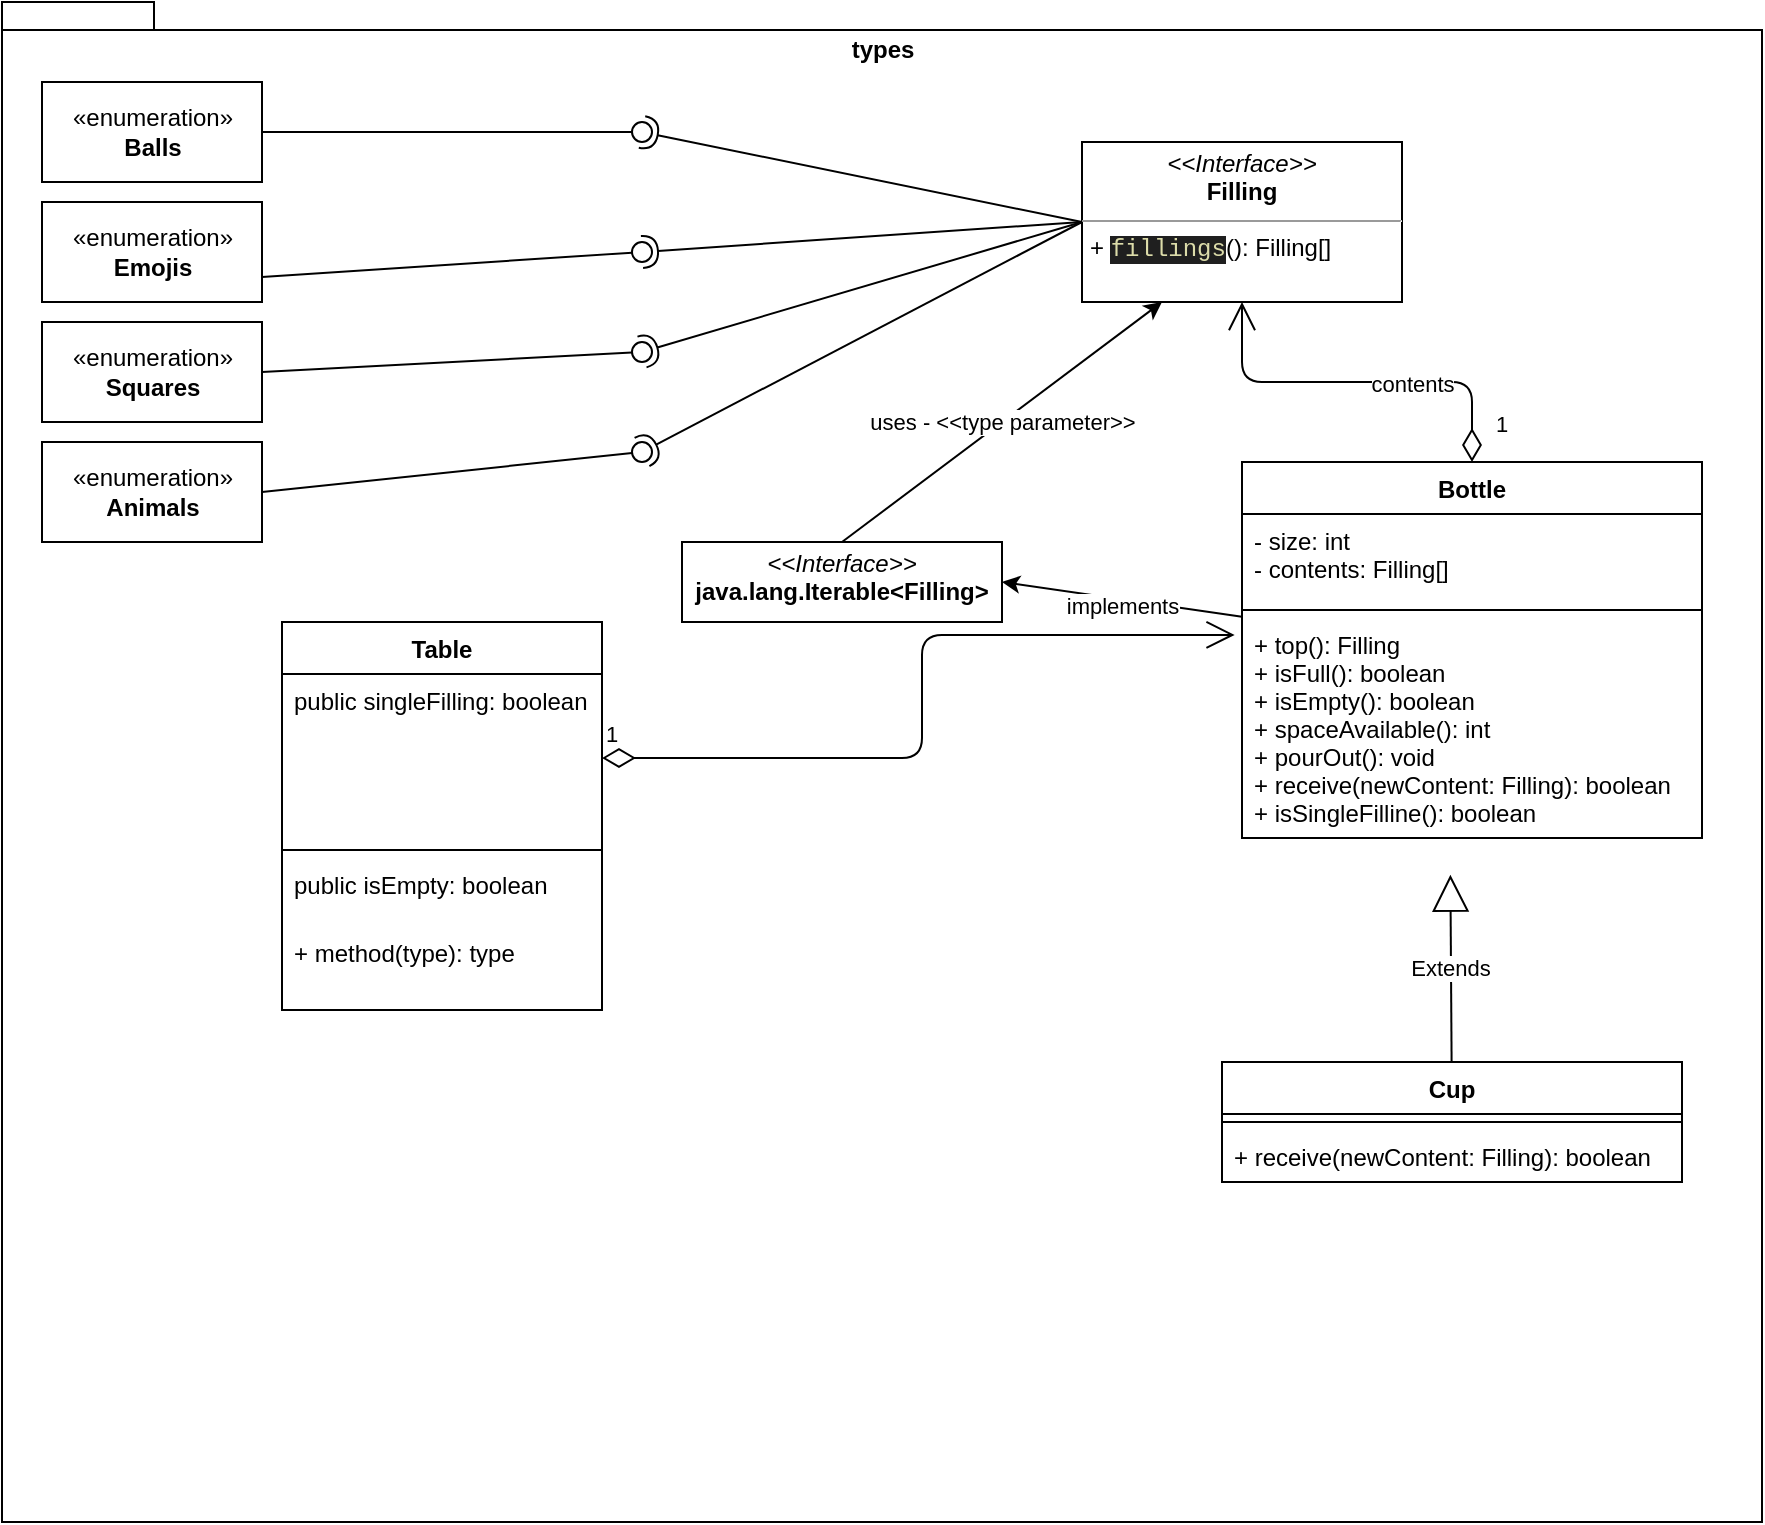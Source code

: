 <mxfile>
    <diagram id="LRD3oVfdMurfwdZFze9c" name="Page-1">
        <mxGraphModel dx="994" dy="576" grid="1" gridSize="10" guides="1" tooltips="1" connect="1" arrows="1" fold="1" page="1" pageScale="1" pageWidth="827" pageHeight="1169" math="0" shadow="0">
            <root>
                <mxCell id="0"/>
                <mxCell id="1" parent="0"/>
                <mxCell id="22" value="types" style="shape=folder;fontStyle=1;spacingTop=10;tabWidth=40;tabHeight=14;tabPosition=left;html=1;align=center;horizontal=1;verticalAlign=top;" vertex="1" parent="1">
                    <mxGeometry x="50" y="40" width="880" height="760" as="geometry"/>
                </mxCell>
                <mxCell id="53" style="edgeStyle=none;html=1;entryX=1;entryY=0.5;entryDx=0;entryDy=0;" edge="1" parent="1" source="17" target="52">
                    <mxGeometry relative="1" as="geometry"/>
                </mxCell>
                <mxCell id="54" value="implements" style="edgeLabel;html=1;align=center;verticalAlign=middle;resizable=0;points=[];" vertex="1" connectable="0" parent="53">
                    <mxGeometry x="0.004" y="2" relative="1" as="geometry">
                        <mxPoint y="1" as="offset"/>
                    </mxGeometry>
                </mxCell>
                <mxCell id="17" value="Bottle" style="swimlane;fontStyle=1;align=center;verticalAlign=top;childLayout=stackLayout;horizontal=1;startSize=26;horizontalStack=0;resizeParent=1;resizeParentMax=0;resizeLast=0;collapsible=1;marginBottom=0;" vertex="1" parent="1">
                    <mxGeometry x="670" y="270" width="230" height="188" as="geometry">
                        <mxRectangle x="600" y="363" width="70" height="30" as="alternateBounds"/>
                    </mxGeometry>
                </mxCell>
                <mxCell id="18" value="- size: int&#10;- contents: Filling[]" style="text;strokeColor=none;fillColor=none;align=left;verticalAlign=top;spacingLeft=4;spacingRight=4;overflow=hidden;rotatable=0;points=[[0,0.5],[1,0.5]];portConstraint=eastwest;" vertex="1" parent="17">
                    <mxGeometry y="26" width="230" height="44" as="geometry"/>
                </mxCell>
                <mxCell id="19" value="" style="line;strokeWidth=1;fillColor=none;align=left;verticalAlign=middle;spacingTop=-1;spacingLeft=3;spacingRight=3;rotatable=0;labelPosition=right;points=[];portConstraint=eastwest;strokeColor=inherit;" vertex="1" parent="17">
                    <mxGeometry y="70" width="230" height="8" as="geometry"/>
                </mxCell>
                <mxCell id="20" value="+ top(): Filling&#10;+ isFull(): boolean&#10;+ isEmpty(): boolean&#10;+ spaceAvailable(): int&#10;+ pourOut(): void&#10;+ receive(newContent: Filling): boolean&#10;+ isSingleFilline(): boolean" style="text;strokeColor=none;fillColor=none;align=left;verticalAlign=top;spacingLeft=4;spacingRight=4;overflow=hidden;rotatable=0;points=[[0,0.5],[1,0.5]];portConstraint=eastwest;" vertex="1" parent="17">
                    <mxGeometry y="78" width="230" height="110" as="geometry"/>
                </mxCell>
                <mxCell id="21" value="&lt;p style=&quot;margin:0px;margin-top:4px;text-align:center;&quot;&gt;&lt;i&gt;&amp;lt;&amp;lt;Interface&amp;gt;&amp;gt;&lt;/i&gt;&lt;br&gt;&lt;b&gt;Filling&lt;/b&gt;&lt;/p&gt;&lt;hr size=&quot;1&quot;&gt;&lt;p style=&quot;margin:0px;margin-left:4px;&quot;&gt;+&amp;nbsp;&lt;span style=&quot;color: rgb(220, 220, 170); background-color: rgb(31, 31, 31); font-family: Menlo, Monaco, &amp;quot;Courier New&amp;quot;, monospace;&quot;&gt;fillings&lt;/span&gt;&lt;span style=&quot;background-color: initial;&quot;&gt;(): Filling[]&lt;/span&gt;&lt;/p&gt;" style="verticalAlign=top;align=left;overflow=fill;fontSize=12;fontFamily=Helvetica;html=1;" vertex="1" parent="1">
                    <mxGeometry x="590" y="110" width="160" height="80" as="geometry"/>
                </mxCell>
                <mxCell id="29" value="«enumeration»&lt;br&gt;&lt;b&gt;Balls&lt;br&gt;&lt;/b&gt;" style="html=1;" vertex="1" parent="1">
                    <mxGeometry x="70" y="80" width="110" height="50" as="geometry"/>
                </mxCell>
                <mxCell id="30" value="«enumeration»&lt;br&gt;&lt;b&gt;Emojis&lt;br&gt;&lt;/b&gt;" style="html=1;" vertex="1" parent="1">
                    <mxGeometry x="70" y="140" width="110" height="50" as="geometry"/>
                </mxCell>
                <mxCell id="31" value="«enumeration»&lt;br&gt;&lt;b&gt;Squares&lt;br&gt;&lt;/b&gt;" style="html=1;" vertex="1" parent="1">
                    <mxGeometry x="70" y="200" width="110" height="50" as="geometry"/>
                </mxCell>
                <mxCell id="37" value="" style="rounded=0;orthogonalLoop=1;jettySize=auto;html=1;endArrow=none;endFill=0;sketch=0;sourcePerimeterSpacing=0;targetPerimeterSpacing=0;exitX=1;exitY=0.5;exitDx=0;exitDy=0;" edge="1" target="39" parent="1" source="29">
                    <mxGeometry relative="1" as="geometry">
                        <mxPoint x="350" y="105" as="sourcePoint"/>
                    </mxGeometry>
                </mxCell>
                <mxCell id="38" value="" style="rounded=0;orthogonalLoop=1;jettySize=auto;html=1;endArrow=halfCircle;endFill=0;entryX=0.5;entryY=0.5;endSize=6;strokeWidth=1;sketch=0;exitX=0;exitY=0.5;exitDx=0;exitDy=0;" edge="1" target="39" parent="1" source="21">
                    <mxGeometry relative="1" as="geometry">
                        <mxPoint x="390" y="105" as="sourcePoint"/>
                    </mxGeometry>
                </mxCell>
                <mxCell id="39" value="" style="ellipse;whiteSpace=wrap;html=1;align=center;aspect=fixed;resizable=0;points=[];outlineConnect=0;sketch=0;" vertex="1" parent="1">
                    <mxGeometry x="365" y="100" width="10" height="10" as="geometry"/>
                </mxCell>
                <mxCell id="40" value="" style="rounded=0;orthogonalLoop=1;jettySize=auto;html=1;endArrow=none;endFill=0;sketch=0;sourcePerimeterSpacing=0;targetPerimeterSpacing=0;exitX=1;exitY=0.75;exitDx=0;exitDy=0;" edge="1" target="42" parent="1" source="30">
                    <mxGeometry relative="1" as="geometry">
                        <mxPoint x="350" y="165" as="sourcePoint"/>
                    </mxGeometry>
                </mxCell>
                <mxCell id="41" value="" style="rounded=0;orthogonalLoop=1;jettySize=auto;html=1;endArrow=halfCircle;endFill=0;entryX=0.5;entryY=0.5;endSize=6;strokeWidth=1;sketch=0;exitX=0;exitY=0.5;exitDx=0;exitDy=0;" edge="1" target="42" parent="1" source="21">
                    <mxGeometry relative="1" as="geometry">
                        <mxPoint x="390" y="165" as="sourcePoint"/>
                    </mxGeometry>
                </mxCell>
                <mxCell id="42" value="" style="ellipse;whiteSpace=wrap;html=1;align=center;aspect=fixed;resizable=0;points=[];outlineConnect=0;sketch=0;" vertex="1" parent="1">
                    <mxGeometry x="365" y="160" width="10" height="10" as="geometry"/>
                </mxCell>
                <mxCell id="43" value="" style="rounded=0;orthogonalLoop=1;jettySize=auto;html=1;endArrow=none;endFill=0;sketch=0;sourcePerimeterSpacing=0;targetPerimeterSpacing=0;exitX=1;exitY=0.5;exitDx=0;exitDy=0;" edge="1" target="45" parent="1" source="31">
                    <mxGeometry relative="1" as="geometry">
                        <mxPoint x="350" y="215" as="sourcePoint"/>
                    </mxGeometry>
                </mxCell>
                <mxCell id="44" value="" style="rounded=0;orthogonalLoop=1;jettySize=auto;html=1;endArrow=halfCircle;endFill=0;entryX=0.5;entryY=0.5;endSize=6;strokeWidth=1;sketch=0;exitX=0;exitY=0.5;exitDx=0;exitDy=0;" edge="1" target="45" parent="1" source="21">
                    <mxGeometry relative="1" as="geometry">
                        <mxPoint x="390" y="215" as="sourcePoint"/>
                    </mxGeometry>
                </mxCell>
                <mxCell id="45" value="" style="ellipse;whiteSpace=wrap;html=1;align=center;aspect=fixed;resizable=0;points=[];outlineConnect=0;sketch=0;" vertex="1" parent="1">
                    <mxGeometry x="365" y="210" width="10" height="10" as="geometry"/>
                </mxCell>
                <mxCell id="46" value="«enumeration»&lt;br&gt;&lt;b&gt;Animals&lt;br&gt;&lt;/b&gt;" style="html=1;" vertex="1" parent="1">
                    <mxGeometry x="70" y="260" width="110" height="50" as="geometry"/>
                </mxCell>
                <mxCell id="47" value="" style="rounded=0;orthogonalLoop=1;jettySize=auto;html=1;endArrow=none;endFill=0;sketch=0;sourcePerimeterSpacing=0;targetPerimeterSpacing=0;exitX=1;exitY=0.5;exitDx=0;exitDy=0;" edge="1" target="49" parent="1" source="46">
                    <mxGeometry relative="1" as="geometry">
                        <mxPoint x="350" y="265" as="sourcePoint"/>
                    </mxGeometry>
                </mxCell>
                <mxCell id="48" value="" style="rounded=0;orthogonalLoop=1;jettySize=auto;html=1;endArrow=halfCircle;endFill=0;entryX=0.5;entryY=0.5;endSize=6;strokeWidth=1;sketch=0;exitX=0;exitY=0.5;exitDx=0;exitDy=0;" edge="1" target="49" parent="1" source="21">
                    <mxGeometry relative="1" as="geometry">
                        <mxPoint x="390" y="265" as="sourcePoint"/>
                    </mxGeometry>
                </mxCell>
                <mxCell id="49" value="" style="ellipse;whiteSpace=wrap;html=1;align=center;aspect=fixed;resizable=0;points=[];outlineConnect=0;sketch=0;" vertex="1" parent="1">
                    <mxGeometry x="365" y="260" width="10" height="10" as="geometry"/>
                </mxCell>
                <mxCell id="51" value="uses - &amp;lt;&amp;lt;type parameter&amp;gt;&amp;gt;" style="edgeStyle=none;html=1;entryX=0.25;entryY=1;entryDx=0;entryDy=0;exitX=0.5;exitY=0;exitDx=0;exitDy=0;" edge="1" parent="1" source="52" target="21">
                    <mxGeometry relative="1" as="geometry">
                        <mxPoint x="456.429" y="340" as="sourcePoint"/>
                    </mxGeometry>
                </mxCell>
                <mxCell id="52" value="&lt;p style=&quot;margin:0px;margin-top:4px;text-align:center;&quot;&gt;&lt;i&gt;&amp;lt;&amp;lt;Interface&amp;gt;&amp;gt;&lt;/i&gt;&lt;br&gt;&lt;b&gt;java.lang.Iterable&amp;lt;Filling&amp;gt;&lt;/b&gt;&lt;/p&gt;" style="verticalAlign=top;align=left;overflow=fill;fontSize=12;fontFamily=Helvetica;html=1;" vertex="1" parent="1">
                    <mxGeometry x="390" y="310" width="160" height="40" as="geometry"/>
                </mxCell>
                <mxCell id="55" value="Extends" style="endArrow=block;endSize=16;endFill=0;html=1;entryX=0.453;entryY=1.167;entryDx=0;entryDy=0;entryPerimeter=0;" edge="1" parent="1" source="56" target="20">
                    <mxGeometry width="160" relative="1" as="geometry">
                        <mxPoint x="390" y="510" as="sourcePoint"/>
                        <mxPoint x="550" y="510" as="targetPoint"/>
                    </mxGeometry>
                </mxCell>
                <mxCell id="56" value="Cup" style="swimlane;fontStyle=1;align=center;verticalAlign=top;childLayout=stackLayout;horizontal=1;startSize=26;horizontalStack=0;resizeParent=1;resizeParentMax=0;resizeLast=0;collapsible=1;marginBottom=0;" vertex="1" parent="1">
                    <mxGeometry x="660" y="570" width="230" height="60" as="geometry">
                        <mxRectangle x="600" y="363" width="70" height="30" as="alternateBounds"/>
                    </mxGeometry>
                </mxCell>
                <mxCell id="58" value="" style="line;strokeWidth=1;fillColor=none;align=left;verticalAlign=middle;spacingTop=-1;spacingLeft=3;spacingRight=3;rotatable=0;labelPosition=right;points=[];portConstraint=eastwest;strokeColor=inherit;" vertex="1" parent="56">
                    <mxGeometry y="26" width="230" height="8" as="geometry"/>
                </mxCell>
                <mxCell id="59" value="+ receive(newContent: Filling): boolean" style="text;strokeColor=none;fillColor=none;align=left;verticalAlign=top;spacingLeft=4;spacingRight=4;overflow=hidden;rotatable=0;points=[[0,0.5],[1,0.5]];portConstraint=eastwest;" vertex="1" parent="56">
                    <mxGeometry y="34" width="230" height="26" as="geometry"/>
                </mxCell>
                <mxCell id="60" value="Table" style="swimlane;fontStyle=1;align=center;verticalAlign=top;childLayout=stackLayout;horizontal=1;startSize=26;horizontalStack=0;resizeParent=1;resizeParentMax=0;resizeLast=0;collapsible=1;marginBottom=0;" vertex="1" parent="1">
                    <mxGeometry x="190" y="350" width="160" height="194" as="geometry">
                        <mxRectangle x="600" y="363" width="70" height="30" as="alternateBounds"/>
                    </mxGeometry>
                </mxCell>
                <mxCell id="61" value="public singleFilling: boolean" style="text;strokeColor=none;fillColor=none;align=left;verticalAlign=top;spacingLeft=4;spacingRight=4;overflow=hidden;rotatable=0;points=[[0,0.5],[1,0.5]];portConstraint=eastwest;" vertex="1" parent="60">
                    <mxGeometry y="26" width="160" height="84" as="geometry"/>
                </mxCell>
                <mxCell id="62" value="" style="line;strokeWidth=1;fillColor=none;align=left;verticalAlign=middle;spacingTop=-1;spacingLeft=3;spacingRight=3;rotatable=0;labelPosition=right;points=[];portConstraint=eastwest;strokeColor=inherit;" vertex="1" parent="60">
                    <mxGeometry y="110" width="160" height="8" as="geometry"/>
                </mxCell>
                <mxCell id="69" value="public isEmpty: boolean" style="text;strokeColor=none;fillColor=none;align=left;verticalAlign=top;spacingLeft=4;spacingRight=4;overflow=hidden;rotatable=0;points=[[0,0.5],[1,0.5]];portConstraint=eastwest;" vertex="1" parent="60">
                    <mxGeometry y="118" width="160" height="34" as="geometry"/>
                </mxCell>
                <mxCell id="63" value="+ method(type): type" style="text;strokeColor=none;fillColor=none;align=left;verticalAlign=top;spacingLeft=4;spacingRight=4;overflow=hidden;rotatable=0;points=[[0,0.5],[1,0.5]];portConstraint=eastwest;" vertex="1" parent="60">
                    <mxGeometry y="152" width="160" height="42" as="geometry"/>
                </mxCell>
                <mxCell id="64" value="1" style="endArrow=open;html=1;endSize=12;startArrow=diamondThin;startSize=14;startFill=0;edgeStyle=orthogonalEdgeStyle;align=left;verticalAlign=bottom;exitX=1;exitY=0.5;exitDx=0;exitDy=0;entryX=-0.016;entryY=0.077;entryDx=0;entryDy=0;entryPerimeter=0;" edge="1" parent="1" source="61" target="20">
                    <mxGeometry x="-1" y="3" relative="1" as="geometry">
                        <mxPoint x="410" y="490" as="sourcePoint"/>
                        <mxPoint x="570" y="490" as="targetPoint"/>
                    </mxGeometry>
                </mxCell>
                <mxCell id="70" value="1" style="endArrow=open;html=1;endSize=12;startArrow=diamondThin;startSize=14;startFill=0;edgeStyle=orthogonalEdgeStyle;align=left;verticalAlign=bottom;exitX=0.5;exitY=0;exitDx=0;exitDy=0;entryX=0.5;entryY=1;entryDx=0;entryDy=0;" edge="1" parent="1" source="17" target="21">
                    <mxGeometry x="-0.895" y="-10" relative="1" as="geometry">
                        <mxPoint x="820" y="230" as="sourcePoint"/>
                        <mxPoint x="980" y="230" as="targetPoint"/>
                        <mxPoint as="offset"/>
                    </mxGeometry>
                </mxCell>
                <mxCell id="71" value="contents" style="edgeLabel;html=1;align=center;verticalAlign=middle;resizable=0;points=[];" vertex="1" connectable="0" parent="70">
                    <mxGeometry x="-0.282" y="1" relative="1" as="geometry">
                        <mxPoint as="offset"/>
                    </mxGeometry>
                </mxCell>
            </root>
        </mxGraphModel>
    </diagram>
</mxfile>